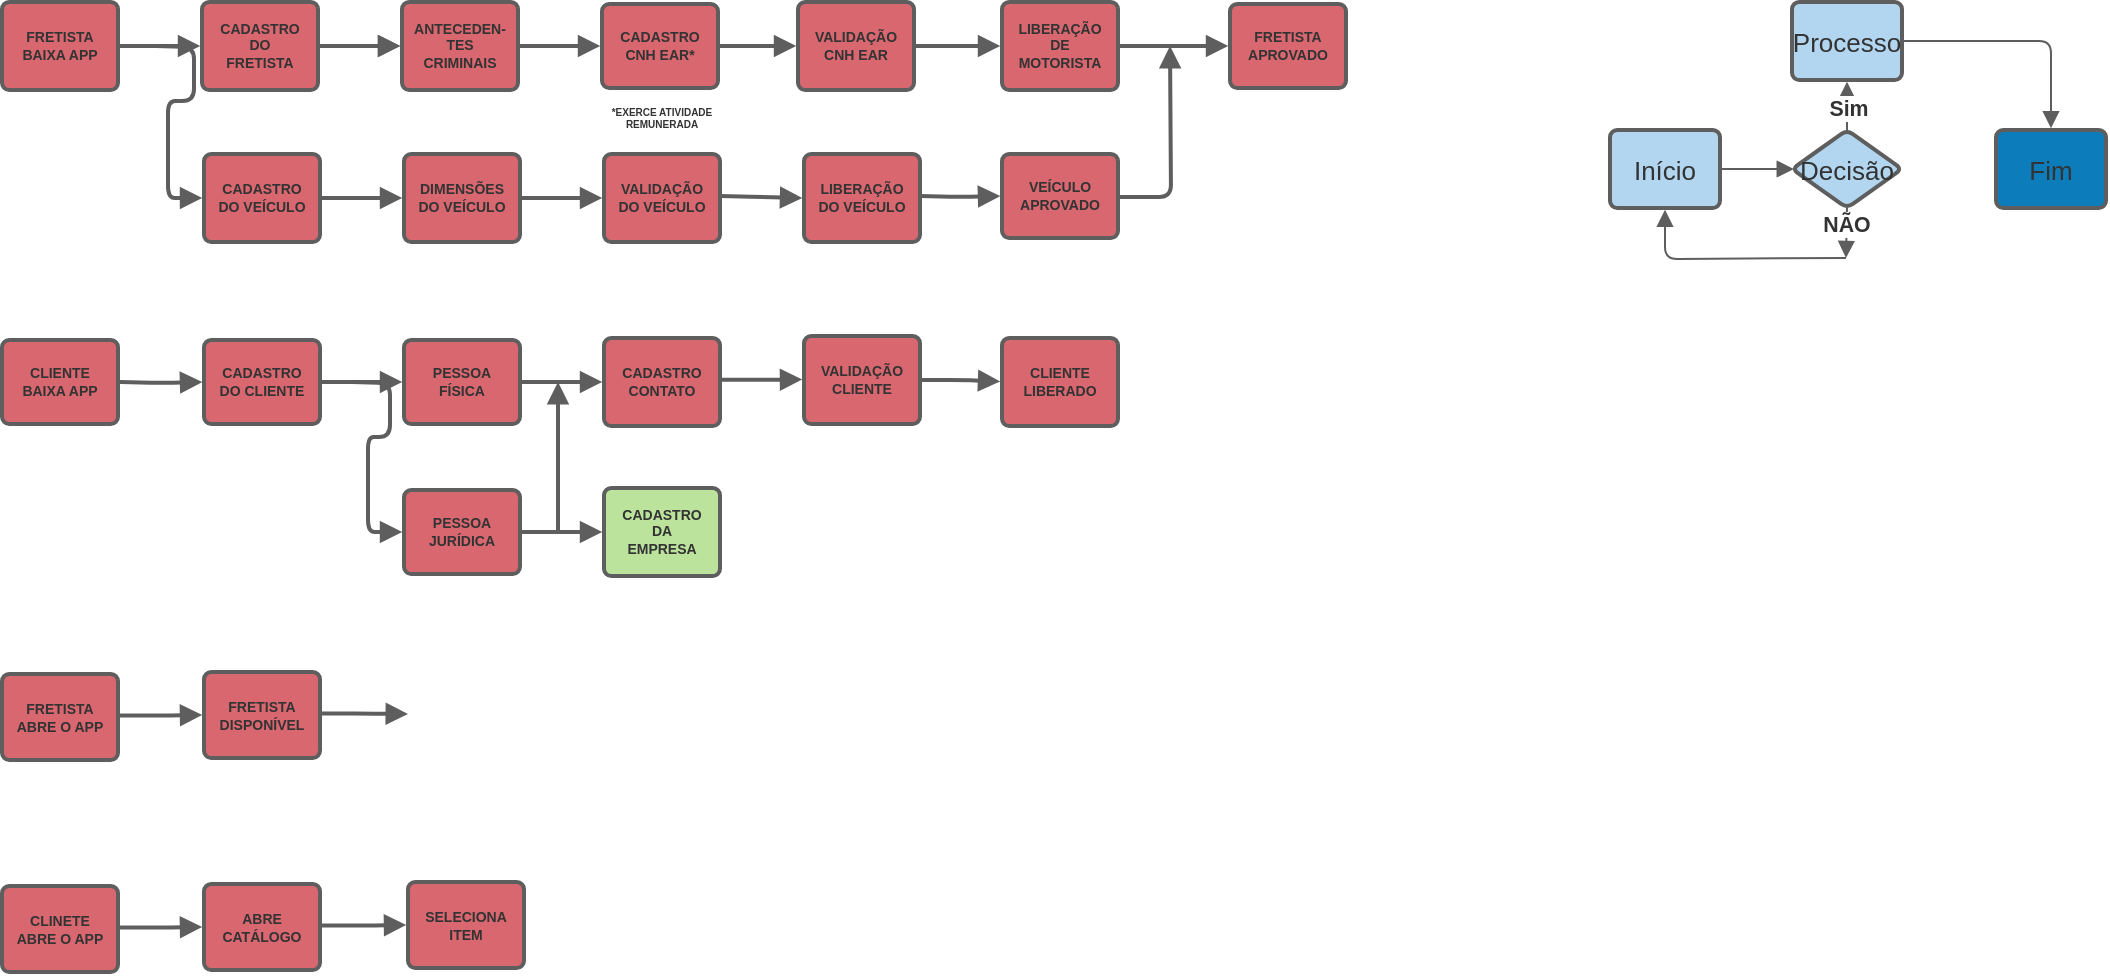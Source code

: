 <mxfile version="13.8.8" type="github"><diagram id="ZXrqioaMke-Y9P5PgKKp" name="Page-1"><mxGraphModel dx="882" dy="295" grid="1" gridSize="10" guides="1" tooltips="1" connect="1" arrows="1" fold="1" page="1" pageScale="1" pageWidth="850" pageHeight="1100" math="0" shadow="0"><root><mxCell id="0"/><mxCell id="1" parent="0"/><UserObject label="*EXERCE ATIVIDADE REMUNERADA" lucidchartObjectId="2YvKG8GOBpRs" id="rHKmbyzbA7fJzTo6jydG-1"><mxCell style="html=1;whiteSpace=wrap;strokeColor=none;fillColor=none;whiteSpace=wrap;fontSize=5;fontColor=#333333;fontStyle=1;spacing=0;strokeOpacity=100;fillOpacity=72;rounded=1;absoluteArcSize=1;arcSize=7.2;strokeWidth=2;" vertex="1" zOrder="0" parent="1"><mxGeometry x="337" y="107" width="58" height="25" as="geometry"/></mxCell></UserObject><UserObject label="Início" lucidchartObjectId="3y1JagYthgjQ" id="rHKmbyzbA7fJzTo6jydG-2"><mxCell style="html=1;whiteSpace=wrap;;whiteSpace=wrap;fontSize=13;fontColor=#333333;spacing=7;strokeColor=#5e5e5e;strokeOpacity=100;fillOpacity=100;rounded=1;absoluteArcSize=1;arcSize=7.2;fillColor=#b2d6ef;strokeWidth=2;" vertex="1" zOrder="1" parent="1"><mxGeometry x="840" y="127" width="55" height="39" as="geometry"/></mxCell></UserObject><UserObject label="Fim" lucidchartObjectId="Pz1Jr6ghEXmA" id="rHKmbyzbA7fJzTo6jydG-3"><mxCell style="html=1;whiteSpace=wrap;;whiteSpace=wrap;fontSize=13;fontColor=#333333;spacing=7;strokeColor=#5e5e5e;strokeOpacity=100;fillOpacity=100;rounded=1;absoluteArcSize=1;arcSize=7.2;fillColor=#0c7cba;strokeWidth=2;" vertex="1" zOrder="3" parent="1"><mxGeometry x="1033" y="127" width="55" height="39" as="geometry"/></mxCell></UserObject><UserObject label="Decisão" lucidchartObjectId="6a2Jw9Cx3FFG" id="rHKmbyzbA7fJzTo6jydG-4"><mxCell style="html=1;whiteSpace=wrap;rhombus;whiteSpace=wrap;fontSize=13;fontColor=#333333;spacing=3;strokeColor=#5e5e5e;strokeOpacity=100;fillOpacity=100;rounded=1;absoluteArcSize=1;arcSize=7.2;fillColor=#b2d6ef;strokeWidth=2;" vertex="1" zOrder="6" parent="1"><mxGeometry x="931" y="127" width="55" height="39" as="geometry"/></mxCell></UserObject><UserObject label="Processo" lucidchartObjectId="uc2J8VdgvthG" id="rHKmbyzbA7fJzTo6jydG-5"><mxCell style="html=1;whiteSpace=wrap;;whiteSpace=wrap;fontSize=13;fontColor=#333333;spacing=7;strokeColor=#5e5e5e;strokeOpacity=100;fillOpacity=100;rounded=1;absoluteArcSize=1;arcSize=7.2;fillColor=#b2d6ef;strokeWidth=2;" vertex="1" zOrder="7" parent="1"><mxGeometry x="931" y="63" width="55" height="39" as="geometry"/></mxCell></UserObject><UserObject label="" lucidchartObjectId="3c2JvwjXz.9R" id="rHKmbyzbA7fJzTo6jydG-6"><mxCell style="html=1;jettySize=18;whiteSpace=wrap;fontSize=11;strokeColor=#5E5E5E;rounded=1;arcSize=12;edgeStyle=orthogonalEdgeStyle;startArrow=none;;endArrow=block;endFill=1;;exitX=1.016;exitY=0.5;exitPerimeter=0;entryX=0.016;entryY=0.5;entryPerimeter=0;" edge="1" parent="1" source="rHKmbyzbA7fJzTo6jydG-2" target="rHKmbyzbA7fJzTo6jydG-4"><mxGeometry width="100" height="100" relative="1" as="geometry"><Array as="points"/></mxGeometry></mxCell></UserObject><UserObject label="" lucidchartObjectId="qe2Jr5rrO64W" id="rHKmbyzbA7fJzTo6jydG-7"><mxCell style="html=1;jettySize=18;whiteSpace=wrap;fontSize=11;strokeColor=#5E5E5E;rounded=1;arcSize=12;edgeStyle=orthogonalEdgeStyle;startArrow=none;;endArrow=block;endFill=1;;exitX=1.016;exitY=0.5;exitPerimeter=0;entryX=0.5;entryY=-0.023;entryPerimeter=0;" edge="1" parent="1" source="rHKmbyzbA7fJzTo6jydG-5" target="rHKmbyzbA7fJzTo6jydG-3"><mxGeometry width="100" height="100" relative="1" as="geometry"><Array as="points"/></mxGeometry></mxCell></UserObject><UserObject label="" lucidchartObjectId="5e2JItHJWnhz" id="rHKmbyzbA7fJzTo6jydG-8"><mxCell style="html=1;jettySize=18;whiteSpace=wrap;fontSize=10;fontColor=#333333;fontStyle=1;strokeColor=#5E5E5E;rounded=1;arcSize=12;edgeStyle=orthogonalEdgeStyle;startArrow=none;;endArrow=block;endFill=1;;exitX=0.5;exitY=0.009;exitPerimeter=0;entryX=0.5;entryY=1.023;entryPerimeter=0;" edge="1" parent="1" source="rHKmbyzbA7fJzTo6jydG-4" target="rHKmbyzbA7fJzTo6jydG-5"><mxGeometry width="100" height="100" relative="1" as="geometry"><Array as="points"/></mxGeometry></mxCell></UserObject><mxCell id="rHKmbyzbA7fJzTo6jydG-9" value="Sim" style="text;html=1;resizable=0;labelBackgroundColor=#ffffff;align=center;verticalAlign=middle;fontStyle=1;fontColor=#333333;;fontSize=10.667;" vertex="1" parent="rHKmbyzbA7fJzTo6jydG-8"><mxGeometry relative="1" as="geometry"/></mxCell><UserObject label="" lucidchartObjectId="8e2J8c8t25hN" id="rHKmbyzbA7fJzTo6jydG-10"><mxCell style="html=1;jettySize=18;whiteSpace=wrap;fontSize=10;fontColor=#333333;fontStyle=1;strokeColor=#5E5E5E;rounded=1;arcSize=12;edgeStyle=orthogonalEdgeStyle;startArrow=none;;endArrow=block;endFill=1;;exitX=0.5;exitY=0.991;exitPerimeter=0;" edge="1" parent="1" source="rHKmbyzbA7fJzTo6jydG-4"><mxGeometry width="100" height="100" relative="1" as="geometry"><Array as="points"/><mxPoint x="958" y="191" as="targetPoint"/></mxGeometry></mxCell></UserObject><mxCell id="rHKmbyzbA7fJzTo6jydG-11" value="NÃO" style="text;html=1;resizable=0;labelBackgroundColor=#ffffff;align=center;verticalAlign=middle;fontStyle=1;fontColor=#333333;;fontSize=10.667;" vertex="1" parent="rHKmbyzbA7fJzTo6jydG-10"><mxGeometry x="-0.304" relative="1" as="geometry"/></mxCell><UserObject label="FRETISTA BAIXA APP" lucidchartObjectId="s.uKQylt4AR4" id="rHKmbyzbA7fJzTo6jydG-12"><mxCell style="html=1;whiteSpace=wrap;;whiteSpace=wrap;fontSize=7;fontColor=#333333;fontStyle=1;spacing=7;strokeColor=#5e5e5e;strokeOpacity=100;fillOpacity=72;rounded=1;absoluteArcSize=1;arcSize=7.2;fillColor=#c92d39;strokeWidth=2;" vertex="1" zOrder="16" parent="1"><mxGeometry x="36" y="63" width="58" height="44" as="geometry"/></mxCell></UserObject><UserObject label="" lucidchartObjectId="H~uKZxMVsytJ" id="rHKmbyzbA7fJzTo6jydG-13"><mxCell style="html=1;jettySize=18;whiteSpace=wrap;fontSize=11;strokeColor=#5E5E5E;strokeWidth=2;rounded=1;arcSize=12;edgeStyle=orthogonalEdgeStyle;startArrow=none;;endArrow=block;endFill=1;;exitX=1.015;exitY=0.5;exitPerimeter=0;entryX=-0.015;entryY=0.5;entryPerimeter=0;" edge="1" parent="1" source="rHKmbyzbA7fJzTo6jydG-12" target="rHKmbyzbA7fJzTo6jydG-14"><mxGeometry width="100" height="100" relative="1" as="geometry"><Array as="points"/></mxGeometry></mxCell></UserObject><UserObject label="CADASTRO DO FRETISTA" lucidchartObjectId="O~uKVIkj0mk8" id="rHKmbyzbA7fJzTo6jydG-14"><mxCell style="html=1;whiteSpace=wrap;;whiteSpace=wrap;fontSize=7;fontColor=#333333;fontStyle=1;spacing=7;strokeColor=#5e5e5e;strokeOpacity=100;fillOpacity=72;rounded=1;absoluteArcSize=1;arcSize=7.2;fillColor=#c92d39;strokeWidth=2;" vertex="1" zOrder="18" parent="1"><mxGeometry x="136" y="63" width="58" height="44" as="geometry"/></mxCell></UserObject><UserObject label="CADASTRO  CNH EAR*" lucidchartObjectId="navKEohJb9zn" id="rHKmbyzbA7fJzTo6jydG-15"><mxCell style="html=1;whiteSpace=wrap;;whiteSpace=wrap;fontSize=7;fontColor=#333333;fontStyle=1;spacing=7;strokeColor=#5e5e5e;strokeOpacity=100;fillOpacity=72;rounded=1;absoluteArcSize=1;arcSize=7.2;fillColor=#c92d39;strokeWidth=2;" vertex="1" zOrder="19" parent="1"><mxGeometry x="336" y="64" width="58" height="42" as="geometry"/></mxCell></UserObject><UserObject label="" lucidchartObjectId="4vvKAVMoD2mj" id="rHKmbyzbA7fJzTo6jydG-16"><mxCell style="html=1;jettySize=18;whiteSpace=wrap;fontSize=11;strokeColor=#5E5E5E;strokeWidth=2;rounded=1;arcSize=12;edgeStyle=orthogonalEdgeStyle;startArrow=none;;endArrow=block;endFill=1;;exitX=1.015;exitY=0.5;exitPerimeter=0;entryX=-0.015;entryY=0.5;entryPerimeter=0;" edge="1" parent="1" source="rHKmbyzbA7fJzTo6jydG-24" target="rHKmbyzbA7fJzTo6jydG-15"><mxGeometry width="100" height="100" relative="1" as="geometry"><Array as="points"/></mxGeometry></mxCell></UserObject><UserObject label="" lucidchartObjectId="uavKRuDH9f49" id="rHKmbyzbA7fJzTo6jydG-17"><mxCell style="html=1;jettySize=18;whiteSpace=wrap;fontSize=11;strokeColor=#5E5E5E;strokeWidth=2;rounded=1;arcSize=12;edgeStyle=orthogonalEdgeStyle;startArrow=none;;endArrow=block;endFill=1;;exitX=1.015;exitY=0.5;exitPerimeter=0;entryX=-0.015;entryY=0.5;entryPerimeter=0;" edge="1" parent="1" source="rHKmbyzbA7fJzTo6jydG-14" target="rHKmbyzbA7fJzTo6jydG-24"><mxGeometry width="100" height="100" relative="1" as="geometry"><Array as="points"/></mxGeometry></mxCell></UserObject><UserObject label="" lucidchartObjectId="1evKYmKw-Scp" id="rHKmbyzbA7fJzTo6jydG-18"><mxCell style="html=1;jettySize=18;whiteSpace=wrap;fontSize=11;strokeColor=#5E5E5E;strokeWidth=2;rounded=1;arcSize=12;edgeStyle=orthogonalEdgeStyle;startArrow=none;;endArrow=block;endFill=1;;exitX=1.015;exitY=0.5;exitPerimeter=0;entryX=-0.015;entryY=0.5;entryPerimeter=0;" edge="1" parent="1" source="rHKmbyzbA7fJzTo6jydG-14" target="rHKmbyzbA7fJzTo6jydG-24"><mxGeometry width="100" height="100" relative="1" as="geometry"><Array as="points"/></mxGeometry></mxCell></UserObject><UserObject label="" lucidchartObjectId="9evK0Tb6jr8o" id="rHKmbyzbA7fJzTo6jydG-19"><mxCell style="html=1;jettySize=18;whiteSpace=wrap;fontSize=11;strokeColor=#5E5E5E;strokeWidth=2;rounded=1;arcSize=12;edgeStyle=orthogonalEdgeStyle;startArrow=none;;endArrow=block;endFill=1;;exitX=1.015;exitY=0.5;exitPerimeter=0;entryX=-0.015;entryY=0.5;entryPerimeter=0;" edge="1" parent="1" source="rHKmbyzbA7fJzTo6jydG-15" target="rHKmbyzbA7fJzTo6jydG-49"><mxGeometry width="100" height="100" relative="1" as="geometry"><Array as="points"/></mxGeometry></mxCell></UserObject><UserObject label="" lucidchartObjectId="HTwKmF6QaVSP" id="rHKmbyzbA7fJzTo6jydG-20"><mxCell style="html=1;jettySize=18;whiteSpace=wrap;fontSize=11;strokeColor=#5E5E5E;strokeWidth=2;rounded=1;arcSize=12;edgeStyle=orthogonalEdgeStyle;startArrow=none;;endArrow=block;endFill=1;;exitX=1.015;exitY=0.5;exitPerimeter=0;entryX=-0.015;entryY=0.5;entryPerimeter=0;" edge="1" parent="1" source="rHKmbyzbA7fJzTo6jydG-49" target="rHKmbyzbA7fJzTo6jydG-21"><mxGeometry width="100" height="100" relative="1" as="geometry"><Array as="points"/></mxGeometry></mxCell></UserObject><UserObject label="LIBERAÇÃO DE MOTORISTA" lucidchartObjectId="ifvKUUaz.t~0" id="rHKmbyzbA7fJzTo6jydG-21"><mxCell style="html=1;whiteSpace=wrap;;whiteSpace=wrap;fontSize=7;fontColor=#333333;fontStyle=1;spacing=7;strokeColor=#5e5e5e;strokeOpacity=100;fillOpacity=72;rounded=1;absoluteArcSize=1;arcSize=7.2;fillColor=#c92d39;strokeWidth=2;" vertex="1" zOrder="23" parent="1"><mxGeometry x="536" y="63" width="58" height="44" as="geometry"/></mxCell></UserObject><UserObject label="" lucidchartObjectId="_fvKJu_CuCEC" id="rHKmbyzbA7fJzTo6jydG-22"><mxCell style="html=1;jettySize=18;whiteSpace=wrap;fontSize=11;strokeColor=#5E5E5E;strokeWidth=2;rounded=1;arcSize=12;edgeStyle=orthogonalEdgeStyle;startArrow=none;;endArrow=block;endFill=1;;exitX=1.015;exitY=0.5;exitPerimeter=0;entryX=-0.015;entryY=0.5;entryPerimeter=0;" edge="1" parent="1" source="rHKmbyzbA7fJzTo6jydG-21" target="rHKmbyzbA7fJzTo6jydG-23"><mxGeometry width="100" height="100" relative="1" as="geometry"><Array as="points"/></mxGeometry></mxCell></UserObject><UserObject label="FRETISTA APROVADO" lucidchartObjectId="egvKg269H9v_" id="rHKmbyzbA7fJzTo6jydG-23"><mxCell style="html=1;whiteSpace=wrap;;whiteSpace=wrap;fontSize=7;fontColor=#333333;fontStyle=1;spacing=7;strokeColor=#5e5e5e;strokeOpacity=100;fillOpacity=72;rounded=1;absoluteArcSize=1;arcSize=7.2;fillColor=#c92d39;strokeWidth=2;" vertex="1" zOrder="25" parent="1"><mxGeometry x="650" y="64" width="58" height="42" as="geometry"/></mxCell></UserObject><UserObject label="ANTECEDEN- TES CRIMINAIS" lucidchartObjectId="_vvKhey.0Mgs" id="rHKmbyzbA7fJzTo6jydG-24"><mxCell style="html=1;whiteSpace=wrap;;whiteSpace=wrap;fontSize=7;fontColor=#333333;fontStyle=1;spacing=7;strokeColor=#5e5e5e;strokeOpacity=100;fillOpacity=72;rounded=1;absoluteArcSize=1;arcSize=7.2;fillColor=#c92d39;strokeWidth=2;" vertex="1" zOrder="29" parent="1"><mxGeometry x="236" y="63" width="58" height="44" as="geometry"/></mxCell></UserObject><UserObject label="CADASTRO DO VEÍCULO" lucidchartObjectId="J3vKeXsbpCR4" id="rHKmbyzbA7fJzTo6jydG-25"><mxCell style="html=1;whiteSpace=wrap;;whiteSpace=wrap;fontSize=7;fontColor=#333333;fontStyle=1;spacing=7;strokeColor=#5e5e5e;strokeOpacity=100;fillOpacity=72;rounded=1;absoluteArcSize=1;arcSize=7.2;fillColor=#c92d39;strokeWidth=2;" vertex="1" zOrder="30" parent="1"><mxGeometry x="137" y="139" width="58" height="44" as="geometry"/></mxCell></UserObject><UserObject label="DIMENSÕES DO VEÍCULO " lucidchartObjectId="85vKEyoe3eA9" id="rHKmbyzbA7fJzTo6jydG-26"><mxCell style="html=1;whiteSpace=wrap;;whiteSpace=wrap;fontSize=7;fontColor=#333333;fontStyle=1;spacing=7;strokeColor=#5e5e5e;strokeOpacity=100;fillOpacity=72;rounded=1;absoluteArcSize=1;arcSize=7.2;fillColor=#c92d39;strokeWidth=2;" vertex="1" zOrder="32" parent="1"><mxGeometry x="237" y="139" width="58" height="44" as="geometry"/></mxCell></UserObject><UserObject label="" lucidchartObjectId="x6vKTH67jBZc" id="rHKmbyzbA7fJzTo6jydG-27"><mxCell style="html=1;jettySize=18;whiteSpace=wrap;fontSize=11;strokeColor=#5E5E5E;strokeWidth=2;rounded=1;arcSize=12;edgeStyle=orthogonalEdgeStyle;startArrow=none;;endArrow=block;endFill=1;;exitX=1.015;exitY=0.5;exitPerimeter=0;entryX=-0.015;entryY=0.5;entryPerimeter=0;" edge="1" parent="1" source="rHKmbyzbA7fJzTo6jydG-25" target="rHKmbyzbA7fJzTo6jydG-26"><mxGeometry width="100" height="100" relative="1" as="geometry"><Array as="points"/></mxGeometry></mxCell></UserObject><UserObject label="VALIDAÇÃO DO VEÍCULO" lucidchartObjectId="k7vKkOwz.Rf9" id="rHKmbyzbA7fJzTo6jydG-28"><mxCell style="html=1;whiteSpace=wrap;;whiteSpace=wrap;fontSize=7;fontColor=#333333;fontStyle=1;spacing=7;strokeColor=#5e5e5e;strokeOpacity=100;fillOpacity=72;rounded=1;absoluteArcSize=1;arcSize=7.2;fillColor=#c92d39;strokeWidth=2;" vertex="1" zOrder="34" parent="1"><mxGeometry x="337" y="139" width="58" height="44" as="geometry"/></mxCell></UserObject><UserObject label="" lucidchartObjectId="k7vK1.k~XN3e" id="rHKmbyzbA7fJzTo6jydG-29"><mxCell style="html=1;jettySize=18;whiteSpace=wrap;fontSize=11;strokeColor=#5E5E5E;strokeWidth=2;rounded=1;arcSize=12;edgeStyle=orthogonalEdgeStyle;startArrow=none;;endArrow=block;endFill=1;;exitX=1.015;exitY=0.5;exitPerimeter=0;entryX=-0.015;entryY=0.5;entryPerimeter=0;" edge="1" parent="1" source="rHKmbyzbA7fJzTo6jydG-26" target="rHKmbyzbA7fJzTo6jydG-28"><mxGeometry width="100" height="100" relative="1" as="geometry"><Array as="points"/></mxGeometry></mxCell></UserObject><UserObject label="LIBERAÇÃO DO VEÍCULO" lucidchartObjectId="RkwKQW6dZ0yz" id="rHKmbyzbA7fJzTo6jydG-30"><mxCell style="html=1;whiteSpace=wrap;;whiteSpace=wrap;fontSize=7;fontColor=#333333;fontStyle=1;spacing=7;strokeColor=#5e5e5e;strokeOpacity=100;fillOpacity=72;rounded=1;absoluteArcSize=1;arcSize=7.2;fillColor=#c92d39;strokeWidth=2;" vertex="1" zOrder="36" parent="1"><mxGeometry x="437" y="139" width="58" height="44" as="geometry"/></mxCell></UserObject><UserObject label="" lucidchartObjectId="RkwKlg2rD4S-" id="rHKmbyzbA7fJzTo6jydG-31"><mxCell style="html=1;jettySize=18;whiteSpace=wrap;fontSize=11;strokeColor=#5E5E5E;strokeWidth=2;rounded=1;arcSize=12;edgeStyle=orthogonalEdgeStyle;startArrow=none;;endArrow=block;endFill=1;;entryX=-0.015;entryY=0.5;entryPerimeter=0;" edge="1" parent="1" target="rHKmbyzbA7fJzTo6jydG-30"><mxGeometry width="100" height="100" relative="1" as="geometry"><Array as="points"/><mxPoint x="395" y="160" as="sourcePoint"/></mxGeometry></mxCell></UserObject><UserObject label="VEÍCULO APROVADO" lucidchartObjectId="plwK9rW.XIJ7" id="rHKmbyzbA7fJzTo6jydG-32"><mxCell style="html=1;whiteSpace=wrap;;whiteSpace=wrap;fontSize=7;fontColor=#333333;fontStyle=1;spacing=7;strokeColor=#5e5e5e;strokeOpacity=100;fillOpacity=72;rounded=1;absoluteArcSize=1;arcSize=7.2;fillColor=#c92d39;strokeWidth=2;" vertex="1" zOrder="38" parent="1"><mxGeometry x="536" y="139" width="58" height="42" as="geometry"/></mxCell></UserObject><UserObject label="" lucidchartObjectId="plwKb-V1PFgG" id="rHKmbyzbA7fJzTo6jydG-33"><mxCell style="html=1;jettySize=18;whiteSpace=wrap;fontSize=11;strokeColor=#5E5E5E;strokeWidth=2;rounded=1;arcSize=12;edgeStyle=orthogonalEdgeStyle;startArrow=none;;endArrow=block;endFill=1;;entryX=-0.015;entryY=0.5;entryPerimeter=0;" edge="1" parent="1" target="rHKmbyzbA7fJzTo6jydG-32"><mxGeometry width="100" height="100" relative="1" as="geometry"><Array as="points"/><mxPoint x="495" y="160" as="sourcePoint"/></mxGeometry></mxCell></UserObject><UserObject label="" lucidchartObjectId="unwKb_blqr~a" id="rHKmbyzbA7fJzTo6jydG-34"><mxCell style="html=1;jettySize=18;whiteSpace=wrap;fontSize=11;strokeColor=#5E5E5E;strokeWidth=2;rounded=1;arcSize=12;edgeStyle=orthogonalEdgeStyle;startArrow=none;;endArrow=block;endFill=1;;entryX=-0.015;entryY=0.5;entryPerimeter=0;" edge="1" parent="1" target="rHKmbyzbA7fJzTo6jydG-25"><mxGeometry width="100" height="100" relative="1" as="geometry"><Array as="points"/><mxPoint x="113" y="85" as="sourcePoint"/></mxGeometry></mxCell></UserObject><UserObject label="" lucidchartObjectId="xrwK2oMvdTFK" id="rHKmbyzbA7fJzTo6jydG-35"><mxCell style="html=1;jettySize=18;whiteSpace=wrap;fontSize=11;strokeColor=#5E5E5E;strokeWidth=2;rounded=1;arcSize=12;edgeStyle=orthogonalEdgeStyle;startArrow=none;;endArrow=block;endFill=1;;exitX=1.015;exitY=0.511;exitPerimeter=0;" edge="1" parent="1" source="rHKmbyzbA7fJzTo6jydG-32"><mxGeometry width="100" height="100" relative="1" as="geometry"><Array as="points"/><mxPoint x="620" y="85" as="targetPoint"/></mxGeometry></mxCell></UserObject><UserObject label="CLIENTE BAIXA APP" lucidchartObjectId="qwwKvEui36Ie" id="rHKmbyzbA7fJzTo6jydG-36"><mxCell style="html=1;whiteSpace=wrap;;whiteSpace=wrap;fontSize=7;fontColor=#333333;fontStyle=1;spacing=7;strokeColor=#5e5e5e;strokeOpacity=100;fillOpacity=72;rounded=1;absoluteArcSize=1;arcSize=7.2;fillColor=#c92d39;strokeWidth=2;" vertex="1" zOrder="42" parent="1"><mxGeometry x="36" y="232" width="58" height="42" as="geometry"/></mxCell></UserObject><UserObject label="CADASTRO DO CLIENTE" lucidchartObjectId="_xwKCs6uE0Kd" id="rHKmbyzbA7fJzTo6jydG-37"><mxCell style="html=1;whiteSpace=wrap;;whiteSpace=wrap;fontSize=7;fontColor=#333333;fontStyle=1;spacing=7;strokeColor=#5e5e5e;strokeOpacity=100;fillOpacity=72;rounded=1;absoluteArcSize=1;arcSize=7.2;fillColor=#c92d39;strokeWidth=2;" vertex="1" zOrder="43" parent="1"><mxGeometry x="137" y="232" width="58" height="42" as="geometry"/></mxCell></UserObject><UserObject label="" lucidchartObjectId="_xwKg1rw-4SA" id="rHKmbyzbA7fJzTo6jydG-38"><mxCell style="html=1;jettySize=18;whiteSpace=wrap;fontSize=11;strokeColor=#5E5E5E;strokeWidth=2;rounded=1;arcSize=12;edgeStyle=orthogonalEdgeStyle;startArrow=none;;endArrow=block;endFill=1;;entryX=-0.015;entryY=0.5;entryPerimeter=0;" edge="1" parent="1" target="rHKmbyzbA7fJzTo6jydG-37"><mxGeometry width="100" height="100" relative="1" as="geometry"><Array as="points"/><mxPoint x="95" y="253" as="sourcePoint"/></mxGeometry></mxCell></UserObject><UserObject label="PESSOA FÍSICA" lucidchartObjectId="wFwKYs23ZUC." id="rHKmbyzbA7fJzTo6jydG-39"><mxCell style="html=1;whiteSpace=wrap;;whiteSpace=wrap;fontSize=7;fontColor=#333333;fontStyle=1;spacing=7;strokeColor=#5e5e5e;strokeOpacity=100;fillOpacity=72;rounded=1;absoluteArcSize=1;arcSize=7.2;fillColor=#c92d39;strokeWidth=2;" vertex="1" zOrder="45" parent="1"><mxGeometry x="237" y="232" width="58" height="42" as="geometry"/></mxCell></UserObject><UserObject label="" lucidchartObjectId="wFwKvl7T3kGv" id="rHKmbyzbA7fJzTo6jydG-40"><mxCell style="html=1;jettySize=18;whiteSpace=wrap;fontSize=11;strokeColor=#5E5E5E;strokeWidth=2;rounded=1;arcSize=12;edgeStyle=orthogonalEdgeStyle;startArrow=none;;endArrow=block;endFill=1;;exitX=1.015;exitY=0.5;exitPerimeter=0;entryX=-0.015;entryY=0.5;entryPerimeter=0;" edge="1" parent="1" source="rHKmbyzbA7fJzTo6jydG-37" target="rHKmbyzbA7fJzTo6jydG-39"><mxGeometry width="100" height="100" relative="1" as="geometry"><Array as="points"/></mxGeometry></mxCell></UserObject><UserObject label="PESSOA JURÍDICA" lucidchartObjectId="mGwK18Nxyq3v" id="rHKmbyzbA7fJzTo6jydG-41"><mxCell style="html=1;whiteSpace=wrap;;whiteSpace=wrap;fontSize=7;fontColor=#333333;fontStyle=1;spacing=7;strokeColor=#5e5e5e;strokeOpacity=100;fillOpacity=72;rounded=1;absoluteArcSize=1;arcSize=7.2;fillColor=#c92d39;strokeWidth=2;" vertex="1" zOrder="47" parent="1"><mxGeometry x="237" y="307" width="58" height="42" as="geometry"/></mxCell></UserObject><UserObject label="" lucidchartObjectId="tGwK7pulgzMJ" id="rHKmbyzbA7fJzTo6jydG-42"><mxCell style="html=1;jettySize=18;whiteSpace=wrap;fontSize=11;strokeColor=#5E5E5E;strokeWidth=2;rounded=1;arcSize=12;edgeStyle=orthogonalEdgeStyle;startArrow=none;;endArrow=block;endFill=1;;entryX=-0.015;entryY=0.5;entryPerimeter=0;" edge="1" parent="1" target="rHKmbyzbA7fJzTo6jydG-41"><mxGeometry width="100" height="100" relative="1" as="geometry"><Array as="points"/><mxPoint x="211" y="253" as="sourcePoint"/></mxGeometry></mxCell></UserObject><UserObject label="CADASTRO DA EMPRESA" lucidchartObjectId="1IwKV0UA8O5d" id="rHKmbyzbA7fJzTo6jydG-43"><mxCell style="html=1;whiteSpace=wrap;;whiteSpace=wrap;fontSize=7;fontColor=#333333;fontStyle=1;spacing=7;strokeColor=#5e5e5e;strokeOpacity=100;fillOpacity=72;rounded=1;absoluteArcSize=1;arcSize=7.2;fillColor=#a3d977;strokeWidth=2;" vertex="1" zOrder="49" parent="1"><mxGeometry x="337" y="306" width="58" height="44" as="geometry"/></mxCell></UserObject><UserObject label="" lucidchartObjectId="1IwKH~U234kT" id="rHKmbyzbA7fJzTo6jydG-44"><mxCell style="html=1;jettySize=18;whiteSpace=wrap;fontSize=11;strokeColor=#5E5E5E;strokeWidth=2;rounded=1;arcSize=12;edgeStyle=orthogonalEdgeStyle;startArrow=none;;endArrow=block;endFill=1;;exitX=1.015;exitY=0.5;exitPerimeter=0;entryX=-0.015;entryY=0.5;entryPerimeter=0;" edge="1" parent="1" source="rHKmbyzbA7fJzTo6jydG-41" target="rHKmbyzbA7fJzTo6jydG-43"><mxGeometry width="100" height="100" relative="1" as="geometry"><Array as="points"/></mxGeometry></mxCell></UserObject><UserObject label="" lucidchartObjectId="CMwKhb4Xg33z" id="rHKmbyzbA7fJzTo6jydG-45"><mxCell style="html=1;jettySize=18;whiteSpace=wrap;fontSize=11;strokeColor=#5E5E5E;strokeWidth=2;rounded=1;arcSize=12;edgeStyle=orthogonalEdgeStyle;startArrow=none;;endArrow=block;endFill=1;;" edge="1" parent="1"><mxGeometry width="100" height="100" relative="1" as="geometry"><Array as="points"/><mxPoint x="314" y="328" as="sourcePoint"/><mxPoint x="314" y="253" as="targetPoint"/></mxGeometry></mxCell></UserObject><UserObject label="CADASTRO CONTATO" lucidchartObjectId="MMwKKoUnffHt" id="rHKmbyzbA7fJzTo6jydG-46"><mxCell style="html=1;whiteSpace=wrap;;whiteSpace=wrap;fontSize=7;fontColor=#333333;fontStyle=1;spacing=7;strokeColor=#5e5e5e;strokeOpacity=100;fillOpacity=72;rounded=1;absoluteArcSize=1;arcSize=7.2;fillColor=#c92d39;strokeWidth=2;" vertex="1" zOrder="52" parent="1"><mxGeometry x="337" y="231" width="58" height="44" as="geometry"/></mxCell></UserObject><UserObject label="" lucidchartObjectId="MMwKE6pkbWgI" id="rHKmbyzbA7fJzTo6jydG-47"><mxCell style="html=1;jettySize=18;whiteSpace=wrap;fontSize=11;strokeColor=#5E5E5E;strokeWidth=2;rounded=1;arcSize=12;edgeStyle=orthogonalEdgeStyle;startArrow=none;;endArrow=block;endFill=1;;exitX=1.015;exitY=0.5;exitPerimeter=0;entryX=-0.015;entryY=0.5;entryPerimeter=0;" edge="1" parent="1" source="rHKmbyzbA7fJzTo6jydG-39" target="rHKmbyzbA7fJzTo6jydG-46"><mxGeometry width="100" height="100" relative="1" as="geometry"><Array as="points"/></mxGeometry></mxCell></UserObject><UserObject label="" lucidchartObjectId="hRwK4t-USFdU" id="rHKmbyzbA7fJzTo6jydG-48"><mxCell style="html=1;jettySize=18;whiteSpace=wrap;fontSize=11;strokeColor=#5E5E5E;rounded=1;arcSize=12;edgeStyle=orthogonalEdgeStyle;startArrow=none;;endArrow=block;endFill=1;;entryX=0.5;entryY=1.023;entryPerimeter=0;" edge="1" parent="1" target="rHKmbyzbA7fJzTo6jydG-2"><mxGeometry width="100" height="100" relative="1" as="geometry"><Array as="points"/><mxPoint x="958" y="191" as="sourcePoint"/></mxGeometry></mxCell></UserObject><UserObject label="VALIDAÇÃO CNH EAR" lucidchartObjectId="yTwKNZ11kSDv" id="rHKmbyzbA7fJzTo6jydG-49"><mxCell style="html=1;whiteSpace=wrap;;whiteSpace=wrap;fontSize=7;fontColor=#333333;fontStyle=1;spacing=7;strokeColor=#5e5e5e;strokeOpacity=100;fillOpacity=72;rounded=1;absoluteArcSize=1;arcSize=7.2;fillColor=#c92d39;strokeWidth=2;" vertex="1" zOrder="55" parent="1"><mxGeometry x="434" y="63" width="58" height="44" as="geometry"/></mxCell></UserObject><UserObject label="VALIDAÇÃO CLIENTE " lucidchartObjectId="BZwKjjh-pMPV" id="rHKmbyzbA7fJzTo6jydG-50"><mxCell style="html=1;whiteSpace=wrap;;whiteSpace=wrap;fontSize=7;fontColor=#333333;fontStyle=1;spacing=7;strokeColor=#5e5e5e;strokeOpacity=100;fillOpacity=72;rounded=1;absoluteArcSize=1;arcSize=7.2;fillColor=#c92d39;strokeWidth=2;" vertex="1" zOrder="56" parent="1"><mxGeometry x="437" y="230" width="58" height="44" as="geometry"/></mxCell></UserObject><UserObject label="" lucidchartObjectId="b0wKU8igfvhR" id="rHKmbyzbA7fJzTo6jydG-51"><mxCell style="html=1;jettySize=18;whiteSpace=wrap;fontSize=11;strokeColor=#5E5E5E;strokeWidth=2;rounded=1;arcSize=12;edgeStyle=orthogonalEdgeStyle;startArrow=none;;endArrow=block;endFill=1;;exitX=1.015;exitY=0.475;exitPerimeter=0;entryX=-0.015;entryY=0.494;entryPerimeter=0;" edge="1" parent="1" source="rHKmbyzbA7fJzTo6jydG-46" target="rHKmbyzbA7fJzTo6jydG-50"><mxGeometry width="100" height="100" relative="1" as="geometry"><Array as="points"/></mxGeometry></mxCell></UserObject><UserObject label="CLIENTE LIBERADO" lucidchartObjectId="N0wKYOwpYnif" id="rHKmbyzbA7fJzTo6jydG-52"><mxCell style="html=1;whiteSpace=wrap;;whiteSpace=wrap;fontSize=7;fontColor=#333333;fontStyle=1;spacing=7;strokeColor=#5e5e5e;strokeOpacity=100;fillOpacity=72;rounded=1;absoluteArcSize=1;arcSize=7.2;fillColor=#c92d39;strokeWidth=2;" vertex="1" zOrder="58" parent="1"><mxGeometry x="536" y="231" width="58" height="44" as="geometry"/></mxCell></UserObject><UserObject label="" lucidchartObjectId="N0wKFYbgpwDk" id="rHKmbyzbA7fJzTo6jydG-53"><mxCell style="html=1;jettySize=18;whiteSpace=wrap;fontSize=11;strokeColor=#5E5E5E;strokeWidth=2;rounded=1;arcSize=12;edgeStyle=orthogonalEdgeStyle;startArrow=none;;endArrow=block;endFill=1;;exitX=1.015;exitY=0.5;exitPerimeter=0;entryX=-0.015;entryY=0.494;entryPerimeter=0;" edge="1" parent="1" source="rHKmbyzbA7fJzTo6jydG-50" target="rHKmbyzbA7fJzTo6jydG-52"><mxGeometry width="100" height="100" relative="1" as="geometry"><Array as="points"/></mxGeometry></mxCell></UserObject><UserObject label="FRETISTA ABRE O APP" lucidchartObjectId="d~wKO_Ew.pH2" id="rHKmbyzbA7fJzTo6jydG-54"><mxCell style="html=1;whiteSpace=wrap;;whiteSpace=wrap;fontSize=7;fontColor=#333333;fontStyle=1;spacing=7;strokeColor=#5e5e5e;strokeOpacity=100;fillOpacity=72;rounded=1;absoluteArcSize=1;arcSize=7.2;fillColor=#c92d39;strokeWidth=2;" vertex="1" zOrder="61" parent="1"><mxGeometry x="36" y="399" width="58" height="43" as="geometry"/></mxCell></UserObject><UserObject label="" lucidchartObjectId="d~wK.OIVGthr" id="rHKmbyzbA7fJzTo6jydG-55"><mxCell style="html=1;jettySize=18;whiteSpace=wrap;fontSize=11;strokeColor=#5E5E5E;strokeWidth=2;rounded=1;arcSize=12;edgeStyle=orthogonalEdgeStyle;startArrow=none;;endArrow=block;endFill=1;;exitX=1.015;exitY=0.484;exitPerimeter=0;entryX=-0.015;entryY=0.5;entryPerimeter=0;" edge="1" parent="1" source="rHKmbyzbA7fJzTo6jydG-54" target="rHKmbyzbA7fJzTo6jydG-56"><mxGeometry width="100" height="100" relative="1" as="geometry"><Array as="points"/></mxGeometry></mxCell></UserObject><UserObject label="FRETISTA DISPONÍVEL" lucidchartObjectId="5~wK7thumvDX" id="rHKmbyzbA7fJzTo6jydG-56"><mxCell style="html=1;whiteSpace=wrap;;whiteSpace=wrap;fontSize=7;fontColor=#333333;fontStyle=1;spacing=7;strokeColor=#5e5e5e;strokeOpacity=100;fillOpacity=72;rounded=1;absoluteArcSize=1;arcSize=7.2;fillColor=#c92d39;strokeWidth=2;" vertex="1" zOrder="64" parent="1"><mxGeometry x="137" y="398" width="58" height="43" as="geometry"/></mxCell></UserObject><UserObject label="" lucidchartObjectId="5~wK0vOJ.IJt" id="rHKmbyzbA7fJzTo6jydG-57"><mxCell style="html=1;jettySize=18;whiteSpace=wrap;fontSize=11;strokeColor=#5E5E5E;strokeWidth=2;rounded=1;arcSize=12;edgeStyle=orthogonalEdgeStyle;startArrow=none;;endArrow=block;endFill=1;;exitX=1.015;exitY=0.484;exitPerimeter=0;" edge="1" parent="1" source="rHKmbyzbA7fJzTo6jydG-56"><mxGeometry width="100" height="100" relative="1" as="geometry"><Array as="points"/><mxPoint x="239" y="419" as="targetPoint"/></mxGeometry></mxCell></UserObject><UserObject label="CLINETE ABRE O APP" lucidchartObjectId="thxKV9pC1XUO" id="rHKmbyzbA7fJzTo6jydG-58"><mxCell style="html=1;whiteSpace=wrap;;whiteSpace=wrap;fontSize=7;fontColor=#333333;fontStyle=1;spacing=7;strokeColor=#5e5e5e;strokeOpacity=100;fillOpacity=72;rounded=1;absoluteArcSize=1;arcSize=7.2;fillColor=#c92d39;strokeWidth=2;" vertex="1" zOrder="67" parent="1"><mxGeometry x="36" y="505" width="58" height="43" as="geometry"/></mxCell></UserObject><UserObject label="" lucidchartObjectId="thxKJq2kLvRz" id="rHKmbyzbA7fJzTo6jydG-59"><mxCell style="html=1;jettySize=18;whiteSpace=wrap;fontSize=11;strokeColor=#5E5E5E;strokeWidth=2;rounded=1;arcSize=12;edgeStyle=orthogonalEdgeStyle;startArrow=none;;endArrow=block;endFill=1;;exitX=1.015;exitY=0.484;exitPerimeter=0;entryX=-0.015;entryY=0.5;entryPerimeter=0;" edge="1" parent="1" source="rHKmbyzbA7fJzTo6jydG-58" target="rHKmbyzbA7fJzTo6jydG-60"><mxGeometry width="100" height="100" relative="1" as="geometry"><Array as="points"/></mxGeometry></mxCell></UserObject><UserObject label="ABRE CATÁLOGO " lucidchartObjectId="thxKWPW32PKb" id="rHKmbyzbA7fJzTo6jydG-60"><mxCell style="html=1;whiteSpace=wrap;;whiteSpace=wrap;fontSize=7;fontColor=#333333;fontStyle=1;spacing=7;strokeColor=#5e5e5e;strokeOpacity=100;fillOpacity=72;rounded=1;absoluteArcSize=1;arcSize=7.2;fillColor=#c92d39;strokeWidth=2;" vertex="1" zOrder="70" parent="1"><mxGeometry x="137" y="504" width="58" height="43" as="geometry"/></mxCell></UserObject><UserObject label="" lucidchartObjectId="thxKVgrH.p6o" id="rHKmbyzbA7fJzTo6jydG-61"><mxCell style="html=1;jettySize=18;whiteSpace=wrap;fontSize=11;strokeColor=#5E5E5E;strokeWidth=2;rounded=1;arcSize=12;edgeStyle=orthogonalEdgeStyle;startArrow=none;;endArrow=block;endFill=1;;exitX=1.015;exitY=0.484;exitPerimeter=0;entryX=-0.015;entryY=0.5;entryPerimeter=0;" edge="1" parent="1" source="rHKmbyzbA7fJzTo6jydG-60" target="rHKmbyzbA7fJzTo6jydG-62"><mxGeometry width="100" height="100" relative="1" as="geometry"><Array as="points"/></mxGeometry></mxCell></UserObject><UserObject label="SELECIONA ITEM" lucidchartObjectId="CixK_e.8A~23" id="rHKmbyzbA7fJzTo6jydG-62"><mxCell style="html=1;whiteSpace=wrap;;whiteSpace=wrap;fontSize=7;fontColor=#333333;fontStyle=1;spacing=7;strokeColor=#5e5e5e;strokeOpacity=100;fillOpacity=72;rounded=1;absoluteArcSize=1;arcSize=7.2;fillColor=#c92d39;strokeWidth=2;" vertex="1" zOrder="76" parent="1"><mxGeometry x="239" y="503" width="58" height="43" as="geometry"/></mxCell></UserObject></root></mxGraphModel></diagram></mxfile>